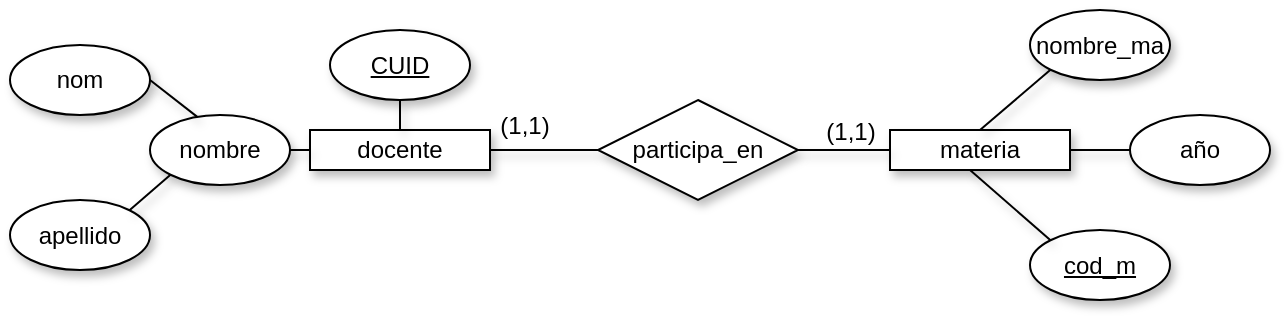 <mxfile version="27.1.4" pages="4">
  <diagram id="pnsMS49bM1N07cdEpEQe" name="Página-2">
    <mxGraphModel dx="1500" dy="596" grid="0" gridSize="10" guides="1" tooltips="1" connect="1" arrows="1" fold="1" page="1" pageScale="1" pageWidth="827" pageHeight="1169" math="0" shadow="0">
      <root>
        <mxCell id="0" />
        <mxCell id="1" parent="0" />
        <mxCell id="sKWLSbD7zj5nXkgGzIrd-1" style="edgeStyle=orthogonalEdgeStyle;rounded=0;orthogonalLoop=1;jettySize=auto;html=1;entryX=0;entryY=0.5;entryDx=0;entryDy=0;endArrow=none;startFill=0;shadow=1;" edge="1" parent="1" source="sKWLSbD7zj5nXkgGzIrd-2" target="sKWLSbD7zj5nXkgGzIrd-6">
          <mxGeometry relative="1" as="geometry" />
        </mxCell>
        <mxCell id="sKWLSbD7zj5nXkgGzIrd-2" value="docente" style="rounded=0;whiteSpace=wrap;html=1;shadow=1;" vertex="1" parent="1">
          <mxGeometry x="219" y="206" width="90" height="20" as="geometry" />
        </mxCell>
        <mxCell id="sKWLSbD7zj5nXkgGzIrd-3" value="materia" style="rounded=0;whiteSpace=wrap;html=1;shadow=1;" vertex="1" parent="1">
          <mxGeometry x="509" y="206" width="90" height="20" as="geometry" />
        </mxCell>
        <mxCell id="sKWLSbD7zj5nXkgGzIrd-4" style="edgeStyle=orthogonalEdgeStyle;rounded=0;orthogonalLoop=1;jettySize=auto;html=1;exitX=1;exitY=0.5;exitDx=0;exitDy=0;endArrow=none;startFill=0;shadow=1;" edge="1" parent="1" source="sKWLSbD7zj5nXkgGzIrd-6" target="sKWLSbD7zj5nXkgGzIrd-3">
          <mxGeometry relative="1" as="geometry" />
        </mxCell>
        <mxCell id="sKWLSbD7zj5nXkgGzIrd-6" value="participa_en" style="rhombus;whiteSpace=wrap;html=1;shadow=1;" vertex="1" parent="1">
          <mxGeometry x="363" y="191" width="100" height="50" as="geometry" />
        </mxCell>
        <mxCell id="sKWLSbD7zj5nXkgGzIrd-7" value="nom" style="ellipse;whiteSpace=wrap;html=1;shadow=1;" vertex="1" parent="1">
          <mxGeometry x="69" y="163.5" width="70" height="35" as="geometry" />
        </mxCell>
        <mxCell id="sKWLSbD7zj5nXkgGzIrd-8" value="&lt;u&gt;CUID&lt;/u&gt;" style="ellipse;whiteSpace=wrap;html=1;shadow=1;" vertex="1" parent="1">
          <mxGeometry x="229" y="156" width="70" height="35" as="geometry" />
        </mxCell>
        <mxCell id="sKWLSbD7zj5nXkgGzIrd-9" value="apellido" style="ellipse;whiteSpace=wrap;html=1;shadow=1;" vertex="1" parent="1">
          <mxGeometry x="69" y="241" width="70" height="35" as="geometry" />
        </mxCell>
        <mxCell id="sKWLSbD7zj5nXkgGzIrd-10" value="nombre" style="ellipse;whiteSpace=wrap;html=1;shadow=1;" vertex="1" parent="1">
          <mxGeometry x="139" y="198.5" width="70" height="35" as="geometry" />
        </mxCell>
        <mxCell id="sKWLSbD7zj5nXkgGzIrd-11" value="" style="endArrow=none;html=1;rounded=0;entryX=0.5;entryY=1;entryDx=0;entryDy=0;exitX=0.5;exitY=0;exitDx=0;exitDy=0;shadow=1;" edge="1" parent="1" source="sKWLSbD7zj5nXkgGzIrd-2" target="sKWLSbD7zj5nXkgGzIrd-8">
          <mxGeometry width="50" height="50" relative="1" as="geometry">
            <mxPoint x="419" y="316" as="sourcePoint" />
            <mxPoint x="469" y="266" as="targetPoint" />
          </mxGeometry>
        </mxCell>
        <mxCell id="sKWLSbD7zj5nXkgGzIrd-12" value="" style="endArrow=none;html=1;rounded=0;entryX=1;entryY=0.5;entryDx=0;entryDy=0;exitX=0;exitY=0.5;exitDx=0;exitDy=0;shadow=1;" edge="1" parent="1" source="sKWLSbD7zj5nXkgGzIrd-2" target="sKWLSbD7zj5nXkgGzIrd-10">
          <mxGeometry width="50" height="50" relative="1" as="geometry">
            <mxPoint x="289" y="211" as="sourcePoint" />
            <mxPoint x="299" y="186" as="targetPoint" />
          </mxGeometry>
        </mxCell>
        <mxCell id="sKWLSbD7zj5nXkgGzIrd-13" value="" style="endArrow=none;html=1;rounded=0;entryX=0.34;entryY=0.03;entryDx=0;entryDy=0;exitX=1;exitY=0.5;exitDx=0;exitDy=0;entryPerimeter=0;shadow=1;" edge="1" parent="1" source="sKWLSbD7zj5nXkgGzIrd-7" target="sKWLSbD7zj5nXkgGzIrd-10">
          <mxGeometry width="50" height="50" relative="1" as="geometry">
            <mxPoint x="209" y="281" as="sourcePoint" />
            <mxPoint x="219" y="256" as="targetPoint" />
          </mxGeometry>
        </mxCell>
        <mxCell id="sKWLSbD7zj5nXkgGzIrd-14" value="" style="endArrow=none;html=1;rounded=0;entryX=0;entryY=1;entryDx=0;entryDy=0;exitX=1;exitY=0;exitDx=0;exitDy=0;shadow=1;" edge="1" parent="1" source="sKWLSbD7zj5nXkgGzIrd-9" target="sKWLSbD7zj5nXkgGzIrd-10">
          <mxGeometry width="50" height="50" relative="1" as="geometry">
            <mxPoint x="209" y="281" as="sourcePoint" />
            <mxPoint x="219" y="256" as="targetPoint" />
          </mxGeometry>
        </mxCell>
        <mxCell id="sKWLSbD7zj5nXkgGzIrd-15" style="edgeStyle=orthogonalEdgeStyle;rounded=0;orthogonalLoop=1;jettySize=auto;html=1;exitX=0.5;exitY=1;exitDx=0;exitDy=0;shadow=1;" edge="1" parent="1" source="sKWLSbD7zj5nXkgGzIrd-3" target="sKWLSbD7zj5nXkgGzIrd-3">
          <mxGeometry relative="1" as="geometry" />
        </mxCell>
        <mxCell id="sKWLSbD7zj5nXkgGzIrd-16" value="nombre_ma" style="ellipse;whiteSpace=wrap;html=1;shadow=1;" vertex="1" parent="1">
          <mxGeometry x="579" y="146" width="70" height="35" as="geometry" />
        </mxCell>
        <mxCell id="sKWLSbD7zj5nXkgGzIrd-17" value="año" style="ellipse;whiteSpace=wrap;html=1;shadow=1;" vertex="1" parent="1">
          <mxGeometry x="629" y="198.5" width="70" height="35" as="geometry" />
        </mxCell>
        <mxCell id="sKWLSbD7zj5nXkgGzIrd-18" value="&lt;u&gt;cod_m&lt;/u&gt;" style="ellipse;whiteSpace=wrap;html=1;shadow=1;" vertex="1" parent="1">
          <mxGeometry x="579" y="256" width="70" height="35" as="geometry" />
        </mxCell>
        <mxCell id="sKWLSbD7zj5nXkgGzIrd-19" value="" style="endArrow=none;html=1;rounded=0;entryX=0;entryY=1;entryDx=0;entryDy=0;exitX=0.5;exitY=0;exitDx=0;exitDy=0;shadow=1;" edge="1" parent="1" source="sKWLSbD7zj5nXkgGzIrd-3" target="sKWLSbD7zj5nXkgGzIrd-16">
          <mxGeometry width="50" height="50" relative="1" as="geometry">
            <mxPoint x="329" y="211" as="sourcePoint" />
            <mxPoint x="329" y="196" as="targetPoint" />
          </mxGeometry>
        </mxCell>
        <mxCell id="sKWLSbD7zj5nXkgGzIrd-20" value="" style="endArrow=none;html=1;rounded=0;entryX=0;entryY=0.5;entryDx=0;entryDy=0;exitX=1;exitY=0.5;exitDx=0;exitDy=0;shadow=1;" edge="1" parent="1" source="sKWLSbD7zj5nXkgGzIrd-3" target="sKWLSbD7zj5nXkgGzIrd-17">
          <mxGeometry width="50" height="50" relative="1" as="geometry">
            <mxPoint x="609" y="241" as="sourcePoint" />
            <mxPoint x="609" y="226" as="targetPoint" />
          </mxGeometry>
        </mxCell>
        <mxCell id="sKWLSbD7zj5nXkgGzIrd-21" value="" style="endArrow=none;html=1;rounded=0;exitX=0;exitY=0;exitDx=0;exitDy=0;shadow=1;" edge="1" parent="1" source="sKWLSbD7zj5nXkgGzIrd-18">
          <mxGeometry width="50" height="50" relative="1" as="geometry">
            <mxPoint x="549" y="241" as="sourcePoint" />
            <mxPoint x="549" y="226" as="targetPoint" />
          </mxGeometry>
        </mxCell>
        <mxCell id="sKWLSbD7zj5nXkgGzIrd-22" value="(1,1)" style="text;html=1;align=center;verticalAlign=middle;resizable=0;points=[];autosize=1;strokeColor=none;fillColor=none;" vertex="1" parent="1">
          <mxGeometry x="304" y="191" width="43" height="26" as="geometry" />
        </mxCell>
        <mxCell id="sKWLSbD7zj5nXkgGzIrd-23" value="(1,1)" style="text;html=1;align=center;verticalAlign=middle;resizable=0;points=[];autosize=1;strokeColor=none;fillColor=none;" vertex="1" parent="1">
          <mxGeometry x="467" y="194" width="43" height="26" as="geometry" />
        </mxCell>
      </root>
    </mxGraphModel>
  </diagram>
  <diagram name="Página-1" id="rsd5hCGK3M-iy_V146ej">
    <mxGraphModel dx="1250" dy="497" grid="0" gridSize="10" guides="1" tooltips="1" connect="1" arrows="1" fold="1" page="1" pageScale="1" pageWidth="827" pageHeight="1169" math="0" shadow="0">
      <root>
        <mxCell id="0" />
        <mxCell id="1" parent="0" />
        <mxCell id="Ja3WZiZs346RMBA0UmDv-9" style="edgeStyle=orthogonalEdgeStyle;rounded=0;orthogonalLoop=1;jettySize=auto;html=1;entryX=0;entryY=0.5;entryDx=0;entryDy=0;endArrow=none;startFill=0;shadow=1;" edge="1" parent="1" source="Ja3WZiZs346RMBA0UmDv-1" target="Ja3WZiZs346RMBA0UmDv-3">
          <mxGeometry relative="1" as="geometry" />
        </mxCell>
        <mxCell id="Ja3WZiZs346RMBA0UmDv-1" value="docente" style="rounded=0;whiteSpace=wrap;html=1;shadow=1;" vertex="1" parent="1">
          <mxGeometry x="170" y="130" width="90" height="20" as="geometry" />
        </mxCell>
        <mxCell id="Ja3WZiZs346RMBA0UmDv-2" value="materia" style="rounded=0;whiteSpace=wrap;html=1;shadow=1;" vertex="1" parent="1">
          <mxGeometry x="460" y="130" width="90" height="20" as="geometry" />
        </mxCell>
        <mxCell id="Ja3WZiZs346RMBA0UmDv-10" style="edgeStyle=orthogonalEdgeStyle;rounded=0;orthogonalLoop=1;jettySize=auto;html=1;exitX=1;exitY=0.5;exitDx=0;exitDy=0;endArrow=none;startFill=0;shadow=1;" edge="1" parent="1" source="Ja3WZiZs346RMBA0UmDv-3" target="Ja3WZiZs346RMBA0UmDv-2">
          <mxGeometry relative="1" as="geometry" />
        </mxCell>
        <mxCell id="Ja3WZiZs346RMBA0UmDv-30" value="" style="edgeStyle=orthogonalEdgeStyle;rounded=0;orthogonalLoop=1;jettySize=auto;html=1;endArrow=none;startFill=0;" edge="1" parent="1" source="Ja3WZiZs346RMBA0UmDv-3" target="Ja3WZiZs346RMBA0UmDv-29">
          <mxGeometry relative="1" as="geometry" />
        </mxCell>
        <mxCell id="Ja3WZiZs346RMBA0UmDv-3" value="participa_en" style="rhombus;whiteSpace=wrap;html=1;shadow=1;" vertex="1" parent="1">
          <mxGeometry x="314" y="115" width="100" height="50" as="geometry" />
        </mxCell>
        <mxCell id="Ja3WZiZs346RMBA0UmDv-4" value="nom" style="ellipse;whiteSpace=wrap;html=1;shadow=1;" vertex="1" parent="1">
          <mxGeometry x="20" y="87.5" width="70" height="35" as="geometry" />
        </mxCell>
        <mxCell id="Ja3WZiZs346RMBA0UmDv-6" value="&lt;u&gt;CUID&lt;/u&gt;" style="ellipse;whiteSpace=wrap;html=1;shadow=1;" vertex="1" parent="1">
          <mxGeometry x="180" y="80" width="70" height="35" as="geometry" />
        </mxCell>
        <mxCell id="Ja3WZiZs346RMBA0UmDv-7" value="apellido" style="ellipse;whiteSpace=wrap;html=1;shadow=1;" vertex="1" parent="1">
          <mxGeometry x="20" y="165" width="70" height="35" as="geometry" />
        </mxCell>
        <mxCell id="Ja3WZiZs346RMBA0UmDv-8" value="nombre" style="ellipse;whiteSpace=wrap;html=1;shadow=1;" vertex="1" parent="1">
          <mxGeometry x="90" y="122.5" width="70" height="35" as="geometry" />
        </mxCell>
        <mxCell id="Ja3WZiZs346RMBA0UmDv-11" value="" style="endArrow=none;html=1;rounded=0;entryX=0.5;entryY=1;entryDx=0;entryDy=0;exitX=0.5;exitY=0;exitDx=0;exitDy=0;shadow=1;" edge="1" parent="1" source="Ja3WZiZs346RMBA0UmDv-1" target="Ja3WZiZs346RMBA0UmDv-6">
          <mxGeometry width="50" height="50" relative="1" as="geometry">
            <mxPoint x="370" y="240" as="sourcePoint" />
            <mxPoint x="420" y="190" as="targetPoint" />
          </mxGeometry>
        </mxCell>
        <mxCell id="Ja3WZiZs346RMBA0UmDv-12" value="" style="endArrow=none;html=1;rounded=0;entryX=1;entryY=0.5;entryDx=0;entryDy=0;exitX=0;exitY=0.5;exitDx=0;exitDy=0;shadow=1;" edge="1" parent="1" source="Ja3WZiZs346RMBA0UmDv-1" target="Ja3WZiZs346RMBA0UmDv-8">
          <mxGeometry width="50" height="50" relative="1" as="geometry">
            <mxPoint x="240" y="135" as="sourcePoint" />
            <mxPoint x="250" y="110" as="targetPoint" />
          </mxGeometry>
        </mxCell>
        <mxCell id="Ja3WZiZs346RMBA0UmDv-13" value="" style="endArrow=none;html=1;rounded=0;entryX=0.34;entryY=0.03;entryDx=0;entryDy=0;exitX=1;exitY=0.5;exitDx=0;exitDy=0;entryPerimeter=0;shadow=1;" edge="1" parent="1" source="Ja3WZiZs346RMBA0UmDv-4" target="Ja3WZiZs346RMBA0UmDv-8">
          <mxGeometry width="50" height="50" relative="1" as="geometry">
            <mxPoint x="160" y="205" as="sourcePoint" />
            <mxPoint x="170" y="180" as="targetPoint" />
          </mxGeometry>
        </mxCell>
        <mxCell id="Ja3WZiZs346RMBA0UmDv-14" value="" style="endArrow=none;html=1;rounded=0;entryX=0;entryY=1;entryDx=0;entryDy=0;exitX=1;exitY=0;exitDx=0;exitDy=0;shadow=1;" edge="1" parent="1" source="Ja3WZiZs346RMBA0UmDv-7" target="Ja3WZiZs346RMBA0UmDv-8">
          <mxGeometry width="50" height="50" relative="1" as="geometry">
            <mxPoint x="160" y="205" as="sourcePoint" />
            <mxPoint x="170" y="180" as="targetPoint" />
          </mxGeometry>
        </mxCell>
        <mxCell id="Ja3WZiZs346RMBA0UmDv-16" style="edgeStyle=orthogonalEdgeStyle;rounded=0;orthogonalLoop=1;jettySize=auto;html=1;exitX=0.5;exitY=1;exitDx=0;exitDy=0;shadow=1;" edge="1" parent="1" source="Ja3WZiZs346RMBA0UmDv-2" target="Ja3WZiZs346RMBA0UmDv-2">
          <mxGeometry relative="1" as="geometry" />
        </mxCell>
        <mxCell id="Ja3WZiZs346RMBA0UmDv-17" value="nombre_ma" style="ellipse;whiteSpace=wrap;html=1;shadow=1;" vertex="1" parent="1">
          <mxGeometry x="530" y="70" width="70" height="35" as="geometry" />
        </mxCell>
        <mxCell id="Ja3WZiZs346RMBA0UmDv-18" value="año" style="ellipse;whiteSpace=wrap;html=1;shadow=1;" vertex="1" parent="1">
          <mxGeometry x="580" y="122.5" width="70" height="35" as="geometry" />
        </mxCell>
        <mxCell id="Ja3WZiZs346RMBA0UmDv-19" value="&lt;u&gt;cod_m&lt;/u&gt;" style="ellipse;whiteSpace=wrap;html=1;shadow=1;" vertex="1" parent="1">
          <mxGeometry x="530" y="180" width="70" height="35" as="geometry" />
        </mxCell>
        <mxCell id="Ja3WZiZs346RMBA0UmDv-20" value="" style="endArrow=none;html=1;rounded=0;entryX=0;entryY=1;entryDx=0;entryDy=0;exitX=0.5;exitY=0;exitDx=0;exitDy=0;shadow=1;" edge="1" parent="1" source="Ja3WZiZs346RMBA0UmDv-2" target="Ja3WZiZs346RMBA0UmDv-17">
          <mxGeometry width="50" height="50" relative="1" as="geometry">
            <mxPoint x="280" y="135" as="sourcePoint" />
            <mxPoint x="280" y="120" as="targetPoint" />
          </mxGeometry>
        </mxCell>
        <mxCell id="Ja3WZiZs346RMBA0UmDv-21" value="" style="endArrow=none;html=1;rounded=0;entryX=0;entryY=0.5;entryDx=0;entryDy=0;exitX=1;exitY=0.5;exitDx=0;exitDy=0;shadow=1;" edge="1" parent="1" source="Ja3WZiZs346RMBA0UmDv-2" target="Ja3WZiZs346RMBA0UmDv-18">
          <mxGeometry width="50" height="50" relative="1" as="geometry">
            <mxPoint x="560" y="165" as="sourcePoint" />
            <mxPoint x="560" y="150" as="targetPoint" />
          </mxGeometry>
        </mxCell>
        <mxCell id="Ja3WZiZs346RMBA0UmDv-22" value="" style="endArrow=none;html=1;rounded=0;exitX=0;exitY=0;exitDx=0;exitDy=0;shadow=1;" edge="1" parent="1" source="Ja3WZiZs346RMBA0UmDv-19">
          <mxGeometry width="50" height="50" relative="1" as="geometry">
            <mxPoint x="500" y="165" as="sourcePoint" />
            <mxPoint x="500" y="150" as="targetPoint" />
          </mxGeometry>
        </mxCell>
        <mxCell id="Ja3WZiZs346RMBA0UmDv-25" value="(1,1)" style="text;html=1;align=center;verticalAlign=middle;resizable=0;points=[];autosize=1;strokeColor=none;fillColor=none;" vertex="1" parent="1">
          <mxGeometry x="255" y="115" width="43" height="26" as="geometry" />
        </mxCell>
        <mxCell id="Ja3WZiZs346RMBA0UmDv-26" value="(1,1)" style="text;html=1;align=center;verticalAlign=middle;resizable=0;points=[];autosize=1;strokeColor=none;fillColor=none;" vertex="1" parent="1">
          <mxGeometry x="418" y="118" width="43" height="26" as="geometry" />
        </mxCell>
        <mxCell id="Ja3WZiZs346RMBA0UmDv-29" value="período" style="ellipse;whiteSpace=wrap;html=1;shadow=1;" vertex="1" parent="1">
          <mxGeometry x="322" y="200" width="84" height="39" as="geometry" />
        </mxCell>
      </root>
    </mxGraphModel>
  </diagram>
  <diagram id="vsO81B4Hu3DBIRmLXSPT" name="Página-3">
    <mxGraphModel dx="714" dy="284" grid="0" gridSize="10" guides="1" tooltips="1" connect="1" arrows="1" fold="1" page="1" pageScale="1" pageWidth="827" pageHeight="1169" math="0" shadow="0">
      <root>
        <mxCell id="0" />
        <mxCell id="1" parent="0" />
        <mxCell id="KaRYjVdz65i54c7v9k-w-1" style="edgeStyle=orthogonalEdgeStyle;rounded=0;orthogonalLoop=1;jettySize=auto;html=1;entryX=0;entryY=0.5;entryDx=0;entryDy=0;endArrow=none;startFill=0;shadow=1;" parent="1" source="KaRYjVdz65i54c7v9k-w-2" target="KaRYjVdz65i54c7v9k-w-6" edge="1">
          <mxGeometry relative="1" as="geometry" />
        </mxCell>
        <mxCell id="eT6mmdTu_MQDA3PE5pMZ-3" value="" style="edgeStyle=orthogonalEdgeStyle;rounded=0;orthogonalLoop=1;jettySize=auto;html=1;endArrow=none;startFill=0;" edge="1" parent="1" source="KaRYjVdz65i54c7v9k-w-2" target="eT6mmdTu_MQDA3PE5pMZ-2">
          <mxGeometry relative="1" as="geometry" />
        </mxCell>
        <mxCell id="KaRYjVdz65i54c7v9k-w-2" value="docente" style="rounded=0;whiteSpace=wrap;html=1;shadow=1;" parent="1" vertex="1">
          <mxGeometry x="243" y="216" width="90" height="20" as="geometry" />
        </mxCell>
        <mxCell id="KaRYjVdz65i54c7v9k-w-3" value="materia" style="rounded=0;whiteSpace=wrap;html=1;shadow=1;" parent="1" vertex="1">
          <mxGeometry x="533" y="216" width="90" height="20" as="geometry" />
        </mxCell>
        <mxCell id="KaRYjVdz65i54c7v9k-w-4" style="edgeStyle=orthogonalEdgeStyle;rounded=0;orthogonalLoop=1;jettySize=auto;html=1;exitX=1;exitY=0.5;exitDx=0;exitDy=0;endArrow=none;startFill=0;shadow=1;" parent="1" source="KaRYjVdz65i54c7v9k-w-6" target="KaRYjVdz65i54c7v9k-w-3" edge="1">
          <mxGeometry relative="1" as="geometry" />
        </mxCell>
        <mxCell id="KaRYjVdz65i54c7v9k-w-5" value="" style="edgeStyle=orthogonalEdgeStyle;rounded=0;orthogonalLoop=1;jettySize=auto;html=1;endArrow=none;startFill=0;" parent="1" source="KaRYjVdz65i54c7v9k-w-6" target="KaRYjVdz65i54c7v9k-w-24" edge="1">
          <mxGeometry relative="1" as="geometry" />
        </mxCell>
        <mxCell id="KaRYjVdz65i54c7v9k-w-6" value="participa_en" style="rhombus;whiteSpace=wrap;html=1;shadow=1;" parent="1" vertex="1">
          <mxGeometry x="387" y="201" width="100" height="50" as="geometry" />
        </mxCell>
        <mxCell id="KaRYjVdz65i54c7v9k-w-7" value="nom" style="ellipse;whiteSpace=wrap;html=1;shadow=1;" parent="1" vertex="1">
          <mxGeometry x="93" y="173.5" width="70" height="35" as="geometry" />
        </mxCell>
        <mxCell id="KaRYjVdz65i54c7v9k-w-8" value="&lt;u&gt;CUID&lt;/u&gt;" style="ellipse;whiteSpace=wrap;html=1;shadow=1;" parent="1" vertex="1">
          <mxGeometry x="253" y="166" width="70" height="35" as="geometry" />
        </mxCell>
        <mxCell id="KaRYjVdz65i54c7v9k-w-9" value="apellido" style="ellipse;whiteSpace=wrap;html=1;shadow=1;" parent="1" vertex="1">
          <mxGeometry x="93" y="251" width="70" height="35" as="geometry" />
        </mxCell>
        <mxCell id="KaRYjVdz65i54c7v9k-w-10" value="nombre" style="ellipse;whiteSpace=wrap;html=1;shadow=1;" parent="1" vertex="1">
          <mxGeometry x="163" y="208.5" width="70" height="35" as="geometry" />
        </mxCell>
        <mxCell id="KaRYjVdz65i54c7v9k-w-11" value="" style="endArrow=none;html=1;rounded=0;entryX=0.5;entryY=1;entryDx=0;entryDy=0;exitX=0.5;exitY=0;exitDx=0;exitDy=0;shadow=1;" parent="1" source="KaRYjVdz65i54c7v9k-w-2" target="KaRYjVdz65i54c7v9k-w-8" edge="1">
          <mxGeometry width="50" height="50" relative="1" as="geometry">
            <mxPoint x="443" y="326" as="sourcePoint" />
            <mxPoint x="493" y="276" as="targetPoint" />
          </mxGeometry>
        </mxCell>
        <mxCell id="KaRYjVdz65i54c7v9k-w-12" value="" style="endArrow=none;html=1;rounded=0;entryX=1;entryY=0.5;entryDx=0;entryDy=0;exitX=0;exitY=0.5;exitDx=0;exitDy=0;shadow=1;" parent="1" source="KaRYjVdz65i54c7v9k-w-2" target="KaRYjVdz65i54c7v9k-w-10" edge="1">
          <mxGeometry width="50" height="50" relative="1" as="geometry">
            <mxPoint x="313" y="221" as="sourcePoint" />
            <mxPoint x="323" y="196" as="targetPoint" />
          </mxGeometry>
        </mxCell>
        <mxCell id="KaRYjVdz65i54c7v9k-w-13" value="" style="endArrow=none;html=1;rounded=0;entryX=0.34;entryY=0.03;entryDx=0;entryDy=0;exitX=1;exitY=0.5;exitDx=0;exitDy=0;entryPerimeter=0;shadow=1;" parent="1" source="KaRYjVdz65i54c7v9k-w-7" target="KaRYjVdz65i54c7v9k-w-10" edge="1">
          <mxGeometry width="50" height="50" relative="1" as="geometry">
            <mxPoint x="233" y="291" as="sourcePoint" />
            <mxPoint x="243" y="266" as="targetPoint" />
          </mxGeometry>
        </mxCell>
        <mxCell id="KaRYjVdz65i54c7v9k-w-14" value="" style="endArrow=none;html=1;rounded=0;entryX=0;entryY=1;entryDx=0;entryDy=0;exitX=1;exitY=0;exitDx=0;exitDy=0;shadow=1;" parent="1" source="KaRYjVdz65i54c7v9k-w-9" target="KaRYjVdz65i54c7v9k-w-10" edge="1">
          <mxGeometry width="50" height="50" relative="1" as="geometry">
            <mxPoint x="233" y="291" as="sourcePoint" />
            <mxPoint x="243" y="266" as="targetPoint" />
          </mxGeometry>
        </mxCell>
        <mxCell id="KaRYjVdz65i54c7v9k-w-15" style="edgeStyle=orthogonalEdgeStyle;rounded=0;orthogonalLoop=1;jettySize=auto;html=1;exitX=0.5;exitY=1;exitDx=0;exitDy=0;shadow=1;" parent="1" source="KaRYjVdz65i54c7v9k-w-3" target="KaRYjVdz65i54c7v9k-w-3" edge="1">
          <mxGeometry relative="1" as="geometry" />
        </mxCell>
        <mxCell id="KaRYjVdz65i54c7v9k-w-16" value="nombre_ma" style="ellipse;whiteSpace=wrap;html=1;shadow=1;" parent="1" vertex="1">
          <mxGeometry x="603" y="156" width="70" height="35" as="geometry" />
        </mxCell>
        <mxCell id="KaRYjVdz65i54c7v9k-w-17" value="año" style="ellipse;whiteSpace=wrap;html=1;shadow=1;" parent="1" vertex="1">
          <mxGeometry x="653" y="208.5" width="70" height="35" as="geometry" />
        </mxCell>
        <mxCell id="KaRYjVdz65i54c7v9k-w-18" value="&lt;u&gt;cod_m&lt;/u&gt;" style="ellipse;whiteSpace=wrap;html=1;shadow=1;" parent="1" vertex="1">
          <mxGeometry x="603" y="266" width="70" height="35" as="geometry" />
        </mxCell>
        <mxCell id="KaRYjVdz65i54c7v9k-w-19" value="" style="endArrow=none;html=1;rounded=0;entryX=0;entryY=1;entryDx=0;entryDy=0;exitX=0.5;exitY=0;exitDx=0;exitDy=0;shadow=1;" parent="1" source="KaRYjVdz65i54c7v9k-w-3" target="KaRYjVdz65i54c7v9k-w-16" edge="1">
          <mxGeometry width="50" height="50" relative="1" as="geometry">
            <mxPoint x="353" y="221" as="sourcePoint" />
            <mxPoint x="353" y="206" as="targetPoint" />
          </mxGeometry>
        </mxCell>
        <mxCell id="KaRYjVdz65i54c7v9k-w-20" value="" style="endArrow=none;html=1;rounded=0;entryX=0;entryY=0.5;entryDx=0;entryDy=0;exitX=1;exitY=0.5;exitDx=0;exitDy=0;shadow=1;" parent="1" source="KaRYjVdz65i54c7v9k-w-3" target="KaRYjVdz65i54c7v9k-w-17" edge="1">
          <mxGeometry width="50" height="50" relative="1" as="geometry">
            <mxPoint x="633" y="251" as="sourcePoint" />
            <mxPoint x="633" y="236" as="targetPoint" />
          </mxGeometry>
        </mxCell>
        <mxCell id="KaRYjVdz65i54c7v9k-w-21" value="" style="endArrow=none;html=1;rounded=0;exitX=0;exitY=0;exitDx=0;exitDy=0;shadow=1;" parent="1" source="KaRYjVdz65i54c7v9k-w-18" edge="1">
          <mxGeometry width="50" height="50" relative="1" as="geometry">
            <mxPoint x="573" y="251" as="sourcePoint" />
            <mxPoint x="573" y="236" as="targetPoint" />
          </mxGeometry>
        </mxCell>
        <mxCell id="KaRYjVdz65i54c7v9k-w-22" value="(1,1)" style="text;html=1;align=center;verticalAlign=middle;resizable=0;points=[];autosize=1;strokeColor=none;fillColor=none;" parent="1" vertex="1">
          <mxGeometry x="328" y="201" width="43" height="26" as="geometry" />
        </mxCell>
        <mxCell id="KaRYjVdz65i54c7v9k-w-23" value="(1,1)" style="text;html=1;align=center;verticalAlign=middle;resizable=0;points=[];autosize=1;strokeColor=none;fillColor=none;" parent="1" vertex="1">
          <mxGeometry x="491" y="204" width="43" height="26" as="geometry" />
        </mxCell>
        <mxCell id="KaRYjVdz65i54c7v9k-w-24" value="período" style="ellipse;whiteSpace=wrap;html=1;shadow=1;" parent="1" vertex="1">
          <mxGeometry x="395" y="286" width="84" height="39" as="geometry" />
        </mxCell>
        <mxCell id="eT6mmdTu_MQDA3PE5pMZ-4" style="edgeStyle=orthogonalEdgeStyle;rounded=0;orthogonalLoop=1;jettySize=auto;html=1;exitX=0;exitY=0.5;exitDx=0;exitDy=0;endArrow=none;startFill=0;" edge="1" parent="1" source="eT6mmdTu_MQDA3PE5pMZ-2">
          <mxGeometry relative="1" as="geometry">
            <mxPoint x="270" y="236" as="targetPoint" />
            <Array as="points">
              <mxPoint x="219" y="311" />
              <mxPoint x="219" y="267" />
              <mxPoint x="270" y="267" />
            </Array>
          </mxGeometry>
        </mxCell>
        <mxCell id="eT6mmdTu_MQDA3PE5pMZ-2" value="compañero_de" style="rhombus;whiteSpace=wrap;html=1;rounded=0;shadow=1;" vertex="1" parent="1">
          <mxGeometry x="236" y="288" width="104" height="46" as="geometry" />
        </mxCell>
        <mxCell id="eT6mmdTu_MQDA3PE5pMZ-6" value="(0,n)" style="text;html=1;align=center;verticalAlign=middle;resizable=0;points=[];autosize=1;strokeColor=none;fillColor=none;" vertex="1" parent="1">
          <mxGeometry x="223" y="240" width="43" height="26" as="geometry" />
        </mxCell>
        <mxCell id="eT6mmdTu_MQDA3PE5pMZ-8" value="(0,n)" style="text;html=1;align=center;verticalAlign=middle;resizable=0;points=[];autosize=1;strokeColor=none;fillColor=none;" vertex="1" parent="1">
          <mxGeometry x="212" y="286" width="43" height="26" as="geometry" />
        </mxCell>
      </root>
    </mxGraphModel>
  </diagram>
  <diagram id="0J3M09scjQSka4Xm1_Nl" name="Página-4">
    <mxGraphModel dx="857" dy="341" grid="0" gridSize="10" guides="1" tooltips="1" connect="1" arrows="1" fold="1" page="1" pageScale="1" pageWidth="827" pageHeight="1169" math="0" shadow="0">
      <root>
        <mxCell id="0" />
        <mxCell id="1" parent="0" />
        <mxCell id="tUgD86OeabH8EpuCC3bH-1" style="edgeStyle=orthogonalEdgeStyle;rounded=0;orthogonalLoop=1;jettySize=auto;html=1;entryX=0;entryY=0.5;entryDx=0;entryDy=0;endArrow=none;startFill=0;shadow=1;" edge="1" parent="1" source="tUgD86OeabH8EpuCC3bH-3" target="tUgD86OeabH8EpuCC3bH-7">
          <mxGeometry relative="1" as="geometry" />
        </mxCell>
        <mxCell id="tUgD86OeabH8EpuCC3bH-2" value="" style="edgeStyle=orthogonalEdgeStyle;rounded=0;orthogonalLoop=1;jettySize=auto;html=1;endArrow=none;startFill=0;" edge="1" parent="1" source="tUgD86OeabH8EpuCC3bH-3" target="tUgD86OeabH8EpuCC3bH-27">
          <mxGeometry relative="1" as="geometry" />
        </mxCell>
        <mxCell id="tUgD86OeabH8EpuCC3bH-3" value="docente" style="rounded=0;whiteSpace=wrap;html=1;shadow=1;" vertex="1" parent="1">
          <mxGeometry x="282" y="182" width="90" height="20" as="geometry" />
        </mxCell>
        <mxCell id="tUgD86OeabH8EpuCC3bH-4" value="materia" style="rounded=0;whiteSpace=wrap;html=1;shadow=1;" vertex="1" parent="1">
          <mxGeometry x="572" y="182" width="90" height="20" as="geometry" />
        </mxCell>
        <mxCell id="tUgD86OeabH8EpuCC3bH-5" style="edgeStyle=orthogonalEdgeStyle;rounded=0;orthogonalLoop=1;jettySize=auto;html=1;exitX=1;exitY=0.5;exitDx=0;exitDy=0;endArrow=none;startFill=0;shadow=1;" edge="1" parent="1" source="tUgD86OeabH8EpuCC3bH-7" target="tUgD86OeabH8EpuCC3bH-4">
          <mxGeometry relative="1" as="geometry" />
        </mxCell>
        <mxCell id="tUgD86OeabH8EpuCC3bH-6" value="" style="edgeStyle=orthogonalEdgeStyle;rounded=0;orthogonalLoop=1;jettySize=auto;html=1;endArrow=none;startFill=0;" edge="1" parent="1" source="tUgD86OeabH8EpuCC3bH-7" target="tUgD86OeabH8EpuCC3bH-25">
          <mxGeometry relative="1" as="geometry" />
        </mxCell>
        <mxCell id="tUgD86OeabH8EpuCC3bH-7" value="participa_en" style="rhombus;whiteSpace=wrap;html=1;shadow=1;" vertex="1" parent="1">
          <mxGeometry x="426" y="167" width="100" height="50" as="geometry" />
        </mxCell>
        <mxCell id="tUgD86OeabH8EpuCC3bH-8" value="nom" style="ellipse;whiteSpace=wrap;html=1;shadow=1;" vertex="1" parent="1">
          <mxGeometry x="132" y="139.5" width="70" height="35" as="geometry" />
        </mxCell>
        <mxCell id="tUgD86OeabH8EpuCC3bH-9" value="&lt;u&gt;CUID&lt;/u&gt;" style="ellipse;whiteSpace=wrap;html=1;shadow=1;" vertex="1" parent="1">
          <mxGeometry x="292" y="132" width="70" height="35" as="geometry" />
        </mxCell>
        <mxCell id="tUgD86OeabH8EpuCC3bH-10" value="apellido" style="ellipse;whiteSpace=wrap;html=1;shadow=1;" vertex="1" parent="1">
          <mxGeometry x="132" y="217" width="70" height="35" as="geometry" />
        </mxCell>
        <mxCell id="tUgD86OeabH8EpuCC3bH-11" value="nombre" style="ellipse;whiteSpace=wrap;html=1;shadow=1;" vertex="1" parent="1">
          <mxGeometry x="202" y="174.5" width="70" height="35" as="geometry" />
        </mxCell>
        <mxCell id="tUgD86OeabH8EpuCC3bH-12" value="" style="endArrow=none;html=1;rounded=0;entryX=0.5;entryY=1;entryDx=0;entryDy=0;exitX=0.5;exitY=0;exitDx=0;exitDy=0;shadow=1;" edge="1" parent="1" source="tUgD86OeabH8EpuCC3bH-3" target="tUgD86OeabH8EpuCC3bH-9">
          <mxGeometry width="50" height="50" relative="1" as="geometry">
            <mxPoint x="482" y="292" as="sourcePoint" />
            <mxPoint x="532" y="242" as="targetPoint" />
          </mxGeometry>
        </mxCell>
        <mxCell id="tUgD86OeabH8EpuCC3bH-13" value="" style="endArrow=none;html=1;rounded=0;entryX=1;entryY=0.5;entryDx=0;entryDy=0;exitX=0;exitY=0.5;exitDx=0;exitDy=0;shadow=1;" edge="1" parent="1" source="tUgD86OeabH8EpuCC3bH-3" target="tUgD86OeabH8EpuCC3bH-11">
          <mxGeometry width="50" height="50" relative="1" as="geometry">
            <mxPoint x="352" y="187" as="sourcePoint" />
            <mxPoint x="362" y="162" as="targetPoint" />
          </mxGeometry>
        </mxCell>
        <mxCell id="tUgD86OeabH8EpuCC3bH-14" value="" style="endArrow=none;html=1;rounded=0;entryX=0.34;entryY=0.03;entryDx=0;entryDy=0;exitX=1;exitY=0.5;exitDx=0;exitDy=0;entryPerimeter=0;shadow=1;" edge="1" parent="1" source="tUgD86OeabH8EpuCC3bH-8" target="tUgD86OeabH8EpuCC3bH-11">
          <mxGeometry width="50" height="50" relative="1" as="geometry">
            <mxPoint x="272" y="257" as="sourcePoint" />
            <mxPoint x="282" y="232" as="targetPoint" />
          </mxGeometry>
        </mxCell>
        <mxCell id="tUgD86OeabH8EpuCC3bH-15" value="" style="endArrow=none;html=1;rounded=0;entryX=0;entryY=1;entryDx=0;entryDy=0;exitX=1;exitY=0;exitDx=0;exitDy=0;shadow=1;" edge="1" parent="1" source="tUgD86OeabH8EpuCC3bH-10" target="tUgD86OeabH8EpuCC3bH-11">
          <mxGeometry width="50" height="50" relative="1" as="geometry">
            <mxPoint x="272" y="257" as="sourcePoint" />
            <mxPoint x="282" y="232" as="targetPoint" />
          </mxGeometry>
        </mxCell>
        <mxCell id="tUgD86OeabH8EpuCC3bH-16" style="edgeStyle=orthogonalEdgeStyle;rounded=0;orthogonalLoop=1;jettySize=auto;html=1;exitX=0.5;exitY=1;exitDx=0;exitDy=0;shadow=1;" edge="1" parent="1" source="tUgD86OeabH8EpuCC3bH-4" target="tUgD86OeabH8EpuCC3bH-4">
          <mxGeometry relative="1" as="geometry" />
        </mxCell>
        <mxCell id="tUgD86OeabH8EpuCC3bH-17" value="nombre_ma" style="ellipse;whiteSpace=wrap;html=1;shadow=1;" vertex="1" parent="1">
          <mxGeometry x="642" y="122" width="70" height="35" as="geometry" />
        </mxCell>
        <mxCell id="tUgD86OeabH8EpuCC3bH-18" value="año" style="ellipse;whiteSpace=wrap;html=1;shadow=1;" vertex="1" parent="1">
          <mxGeometry x="692" y="174.5" width="70" height="35" as="geometry" />
        </mxCell>
        <mxCell id="tUgD86OeabH8EpuCC3bH-19" value="&lt;u&gt;cod_m&lt;/u&gt;" style="ellipse;whiteSpace=wrap;html=1;shadow=1;" vertex="1" parent="1">
          <mxGeometry x="642" y="232" width="70" height="35" as="geometry" />
        </mxCell>
        <mxCell id="tUgD86OeabH8EpuCC3bH-20" value="" style="endArrow=none;html=1;rounded=0;entryX=0;entryY=1;entryDx=0;entryDy=0;exitX=0.5;exitY=0;exitDx=0;exitDy=0;shadow=1;" edge="1" parent="1" source="tUgD86OeabH8EpuCC3bH-4" target="tUgD86OeabH8EpuCC3bH-17">
          <mxGeometry width="50" height="50" relative="1" as="geometry">
            <mxPoint x="392" y="187" as="sourcePoint" />
            <mxPoint x="392" y="172" as="targetPoint" />
          </mxGeometry>
        </mxCell>
        <mxCell id="tUgD86OeabH8EpuCC3bH-21" value="" style="endArrow=none;html=1;rounded=0;entryX=0;entryY=0.5;entryDx=0;entryDy=0;exitX=1;exitY=0.5;exitDx=0;exitDy=0;shadow=1;" edge="1" parent="1" source="tUgD86OeabH8EpuCC3bH-4" target="tUgD86OeabH8EpuCC3bH-18">
          <mxGeometry width="50" height="50" relative="1" as="geometry">
            <mxPoint x="672" y="217" as="sourcePoint" />
            <mxPoint x="672" y="202" as="targetPoint" />
          </mxGeometry>
        </mxCell>
        <mxCell id="tUgD86OeabH8EpuCC3bH-22" value="" style="endArrow=none;html=1;rounded=0;exitX=0;exitY=0;exitDx=0;exitDy=0;shadow=1;" edge="1" parent="1" source="tUgD86OeabH8EpuCC3bH-19">
          <mxGeometry width="50" height="50" relative="1" as="geometry">
            <mxPoint x="612" y="217" as="sourcePoint" />
            <mxPoint x="612" y="202" as="targetPoint" />
          </mxGeometry>
        </mxCell>
        <mxCell id="tUgD86OeabH8EpuCC3bH-23" value="(1,1)" style="text;html=1;align=center;verticalAlign=middle;resizable=0;points=[];autosize=1;strokeColor=none;fillColor=none;" vertex="1" parent="1">
          <mxGeometry x="367" y="167" width="43" height="26" as="geometry" />
        </mxCell>
        <mxCell id="tUgD86OeabH8EpuCC3bH-24" value="(1,1)" style="text;html=1;align=center;verticalAlign=middle;resizable=0;points=[];autosize=1;strokeColor=none;fillColor=none;" vertex="1" parent="1">
          <mxGeometry x="530" y="170" width="43" height="26" as="geometry" />
        </mxCell>
        <mxCell id="tUgD86OeabH8EpuCC3bH-25" value="período" style="ellipse;whiteSpace=wrap;html=1;shadow=1;" vertex="1" parent="1">
          <mxGeometry x="434" y="252" width="84" height="39" as="geometry" />
        </mxCell>
        <mxCell id="tUgD86OeabH8EpuCC3bH-26" style="edgeStyle=orthogonalEdgeStyle;rounded=0;orthogonalLoop=1;jettySize=auto;html=1;exitX=0;exitY=0.5;exitDx=0;exitDy=0;endArrow=none;startFill=0;" edge="1" parent="1" source="tUgD86OeabH8EpuCC3bH-27">
          <mxGeometry relative="1" as="geometry">
            <mxPoint x="309" y="202" as="targetPoint" />
            <Array as="points">
              <mxPoint x="258" y="277" />
              <mxPoint x="258" y="233" />
              <mxPoint x="309" y="233" />
            </Array>
          </mxGeometry>
        </mxCell>
        <mxCell id="tUgD86OeabH8EpuCC3bH-36" value="" style="edgeStyle=orthogonalEdgeStyle;rounded=0;orthogonalLoop=1;jettySize=auto;html=1;endArrow=none;startFill=0;" edge="1" parent="1" source="tUgD86OeabH8EpuCC3bH-27" target="tUgD86OeabH8EpuCC3bH-33">
          <mxGeometry relative="1" as="geometry" />
        </mxCell>
        <mxCell id="tUgD86OeabH8EpuCC3bH-27" value="compañero_de" style="rhombus;whiteSpace=wrap;html=1;rounded=0;shadow=1;" vertex="1" parent="1">
          <mxGeometry x="275" y="254" width="104" height="46" as="geometry" />
        </mxCell>
        <mxCell id="tUgD86OeabH8EpuCC3bH-28" value="(0,n)" style="text;html=1;align=center;verticalAlign=middle;resizable=0;points=[];autosize=1;strokeColor=none;fillColor=none;" vertex="1" parent="1">
          <mxGeometry x="262" y="206" width="43" height="26" as="geometry" />
        </mxCell>
        <mxCell id="tUgD86OeabH8EpuCC3bH-29" value="(0,n)" style="text;html=1;align=center;verticalAlign=middle;resizable=0;points=[];autosize=1;strokeColor=none;fillColor=none;" vertex="1" parent="1">
          <mxGeometry x="251" y="252" width="43" height="26" as="geometry" />
        </mxCell>
        <mxCell id="tUgD86OeabH8EpuCC3bH-35" value="" style="group" vertex="1" connectable="0" parent="1">
          <mxGeometry x="290.5" y="323" width="73" height="40" as="geometry" />
        </mxCell>
        <mxCell id="tUgD86OeabH8EpuCC3bH-34" value="" style="ellipse;whiteSpace=wrap;html=1;rounded=0;shadow=1;" vertex="1" parent="tUgD86OeabH8EpuCC3bH-35">
          <mxGeometry width="73" height="40" as="geometry" />
        </mxCell>
        <mxCell id="tUgD86OeabH8EpuCC3bH-33" value="meses" style="ellipse;whiteSpace=wrap;html=1;rounded=0;shadow=1;" vertex="1" parent="tUgD86OeabH8EpuCC3bH-35">
          <mxGeometry x="3" y="2" width="67" height="36" as="geometry" />
        </mxCell>
      </root>
    </mxGraphModel>
  </diagram>
</mxfile>
